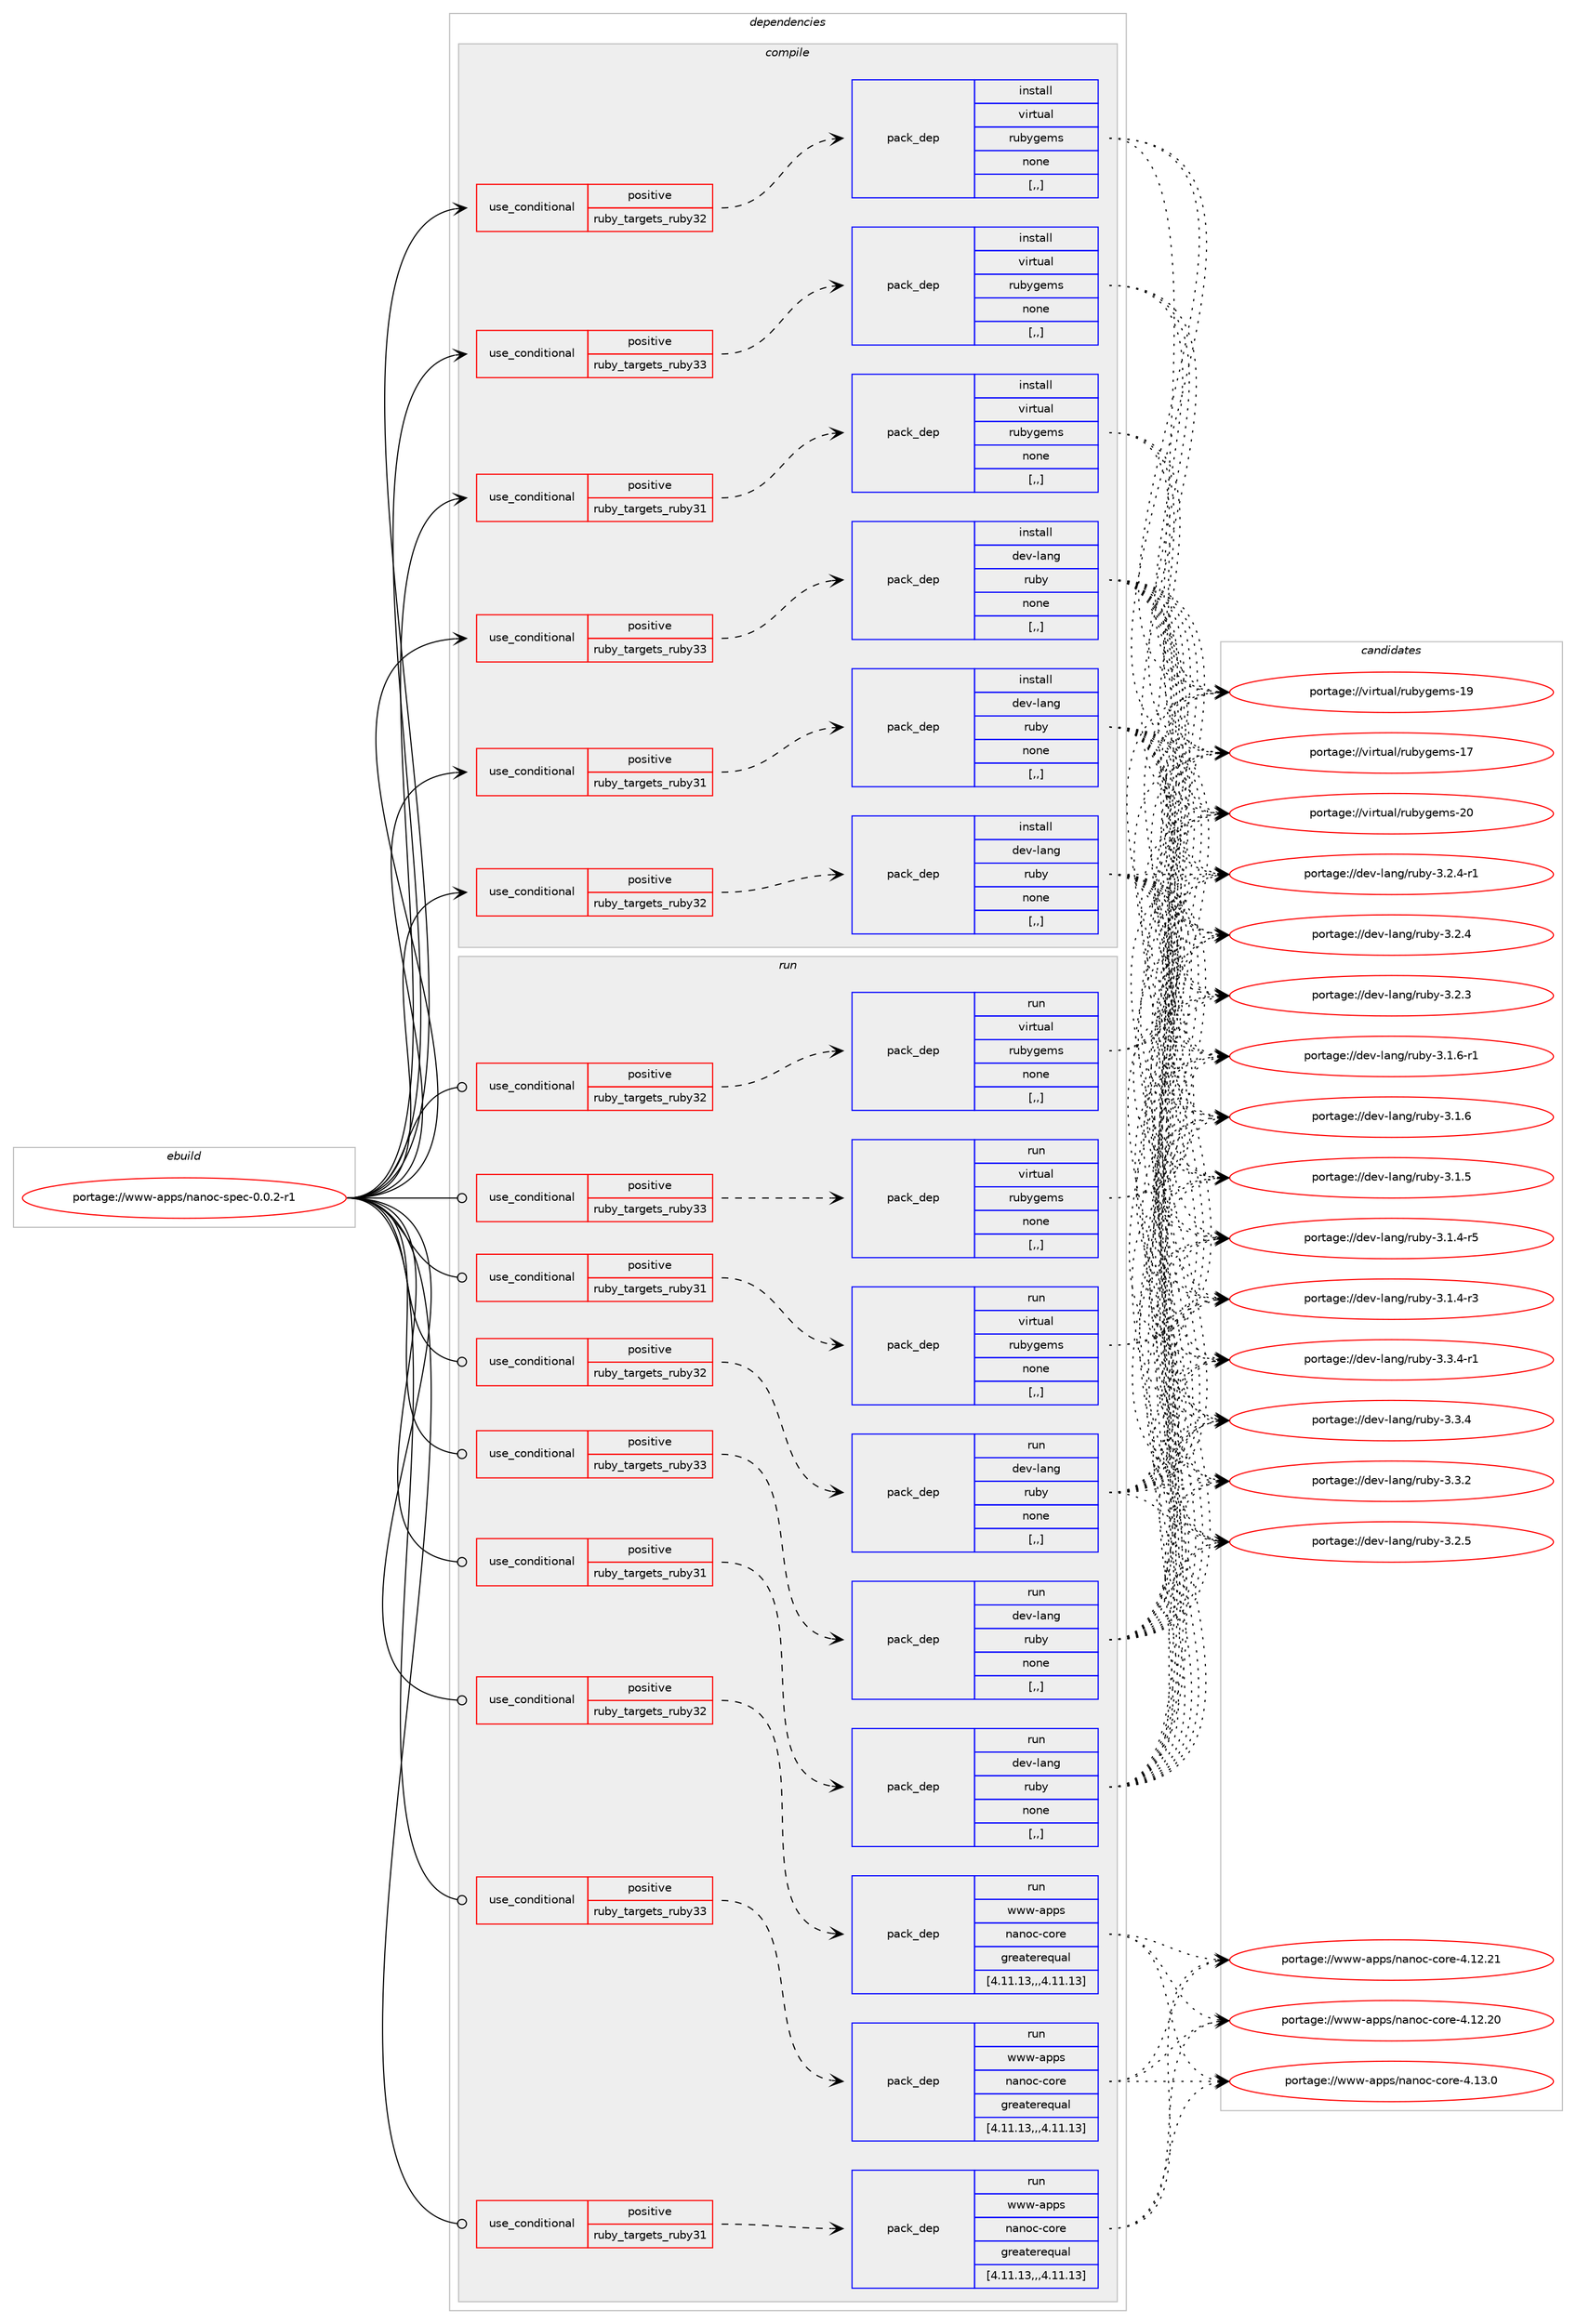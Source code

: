 digraph prolog {

# *************
# Graph options
# *************

newrank=true;
concentrate=true;
compound=true;
graph [rankdir=LR,fontname=Helvetica,fontsize=10,ranksep=1.5];#, ranksep=2.5, nodesep=0.2];
edge  [arrowhead=vee];
node  [fontname=Helvetica,fontsize=10];

# **********
# The ebuild
# **********

subgraph cluster_leftcol {
color=gray;
label=<<i>ebuild</i>>;
id [label="portage://www-apps/nanoc-spec-0.0.2-r1", color=red, width=4, href="../www-apps/nanoc-spec-0.0.2-r1.svg"];
}

# ****************
# The dependencies
# ****************

subgraph cluster_midcol {
color=gray;
label=<<i>dependencies</i>>;
subgraph cluster_compile {
fillcolor="#eeeeee";
style=filled;
label=<<i>compile</i>>;
subgraph cond119229 {
dependency447727 [label=<<TABLE BORDER="0" CELLBORDER="1" CELLSPACING="0" CELLPADDING="4"><TR><TD ROWSPAN="3" CELLPADDING="10">use_conditional</TD></TR><TR><TD>positive</TD></TR><TR><TD>ruby_targets_ruby31</TD></TR></TABLE>>, shape=none, color=red];
subgraph pack325192 {
dependency447728 [label=<<TABLE BORDER="0" CELLBORDER="1" CELLSPACING="0" CELLPADDING="4" WIDTH="220"><TR><TD ROWSPAN="6" CELLPADDING="30">pack_dep</TD></TR><TR><TD WIDTH="110">install</TD></TR><TR><TD>dev-lang</TD></TR><TR><TD>ruby</TD></TR><TR><TD>none</TD></TR><TR><TD>[,,]</TD></TR></TABLE>>, shape=none, color=blue];
}
dependency447727:e -> dependency447728:w [weight=20,style="dashed",arrowhead="vee"];
}
id:e -> dependency447727:w [weight=20,style="solid",arrowhead="vee"];
subgraph cond119230 {
dependency447729 [label=<<TABLE BORDER="0" CELLBORDER="1" CELLSPACING="0" CELLPADDING="4"><TR><TD ROWSPAN="3" CELLPADDING="10">use_conditional</TD></TR><TR><TD>positive</TD></TR><TR><TD>ruby_targets_ruby31</TD></TR></TABLE>>, shape=none, color=red];
subgraph pack325193 {
dependency447730 [label=<<TABLE BORDER="0" CELLBORDER="1" CELLSPACING="0" CELLPADDING="4" WIDTH="220"><TR><TD ROWSPAN="6" CELLPADDING="30">pack_dep</TD></TR><TR><TD WIDTH="110">install</TD></TR><TR><TD>virtual</TD></TR><TR><TD>rubygems</TD></TR><TR><TD>none</TD></TR><TR><TD>[,,]</TD></TR></TABLE>>, shape=none, color=blue];
}
dependency447729:e -> dependency447730:w [weight=20,style="dashed",arrowhead="vee"];
}
id:e -> dependency447729:w [weight=20,style="solid",arrowhead="vee"];
subgraph cond119231 {
dependency447731 [label=<<TABLE BORDER="0" CELLBORDER="1" CELLSPACING="0" CELLPADDING="4"><TR><TD ROWSPAN="3" CELLPADDING="10">use_conditional</TD></TR><TR><TD>positive</TD></TR><TR><TD>ruby_targets_ruby32</TD></TR></TABLE>>, shape=none, color=red];
subgraph pack325194 {
dependency447732 [label=<<TABLE BORDER="0" CELLBORDER="1" CELLSPACING="0" CELLPADDING="4" WIDTH="220"><TR><TD ROWSPAN="6" CELLPADDING="30">pack_dep</TD></TR><TR><TD WIDTH="110">install</TD></TR><TR><TD>dev-lang</TD></TR><TR><TD>ruby</TD></TR><TR><TD>none</TD></TR><TR><TD>[,,]</TD></TR></TABLE>>, shape=none, color=blue];
}
dependency447731:e -> dependency447732:w [weight=20,style="dashed",arrowhead="vee"];
}
id:e -> dependency447731:w [weight=20,style="solid",arrowhead="vee"];
subgraph cond119232 {
dependency447733 [label=<<TABLE BORDER="0" CELLBORDER="1" CELLSPACING="0" CELLPADDING="4"><TR><TD ROWSPAN="3" CELLPADDING="10">use_conditional</TD></TR><TR><TD>positive</TD></TR><TR><TD>ruby_targets_ruby32</TD></TR></TABLE>>, shape=none, color=red];
subgraph pack325195 {
dependency447734 [label=<<TABLE BORDER="0" CELLBORDER="1" CELLSPACING="0" CELLPADDING="4" WIDTH="220"><TR><TD ROWSPAN="6" CELLPADDING="30">pack_dep</TD></TR><TR><TD WIDTH="110">install</TD></TR><TR><TD>virtual</TD></TR><TR><TD>rubygems</TD></TR><TR><TD>none</TD></TR><TR><TD>[,,]</TD></TR></TABLE>>, shape=none, color=blue];
}
dependency447733:e -> dependency447734:w [weight=20,style="dashed",arrowhead="vee"];
}
id:e -> dependency447733:w [weight=20,style="solid",arrowhead="vee"];
subgraph cond119233 {
dependency447735 [label=<<TABLE BORDER="0" CELLBORDER="1" CELLSPACING="0" CELLPADDING="4"><TR><TD ROWSPAN="3" CELLPADDING="10">use_conditional</TD></TR><TR><TD>positive</TD></TR><TR><TD>ruby_targets_ruby33</TD></TR></TABLE>>, shape=none, color=red];
subgraph pack325196 {
dependency447736 [label=<<TABLE BORDER="0" CELLBORDER="1" CELLSPACING="0" CELLPADDING="4" WIDTH="220"><TR><TD ROWSPAN="6" CELLPADDING="30">pack_dep</TD></TR><TR><TD WIDTH="110">install</TD></TR><TR><TD>dev-lang</TD></TR><TR><TD>ruby</TD></TR><TR><TD>none</TD></TR><TR><TD>[,,]</TD></TR></TABLE>>, shape=none, color=blue];
}
dependency447735:e -> dependency447736:w [weight=20,style="dashed",arrowhead="vee"];
}
id:e -> dependency447735:w [weight=20,style="solid",arrowhead="vee"];
subgraph cond119234 {
dependency447737 [label=<<TABLE BORDER="0" CELLBORDER="1" CELLSPACING="0" CELLPADDING="4"><TR><TD ROWSPAN="3" CELLPADDING="10">use_conditional</TD></TR><TR><TD>positive</TD></TR><TR><TD>ruby_targets_ruby33</TD></TR></TABLE>>, shape=none, color=red];
subgraph pack325197 {
dependency447738 [label=<<TABLE BORDER="0" CELLBORDER="1" CELLSPACING="0" CELLPADDING="4" WIDTH="220"><TR><TD ROWSPAN="6" CELLPADDING="30">pack_dep</TD></TR><TR><TD WIDTH="110">install</TD></TR><TR><TD>virtual</TD></TR><TR><TD>rubygems</TD></TR><TR><TD>none</TD></TR><TR><TD>[,,]</TD></TR></TABLE>>, shape=none, color=blue];
}
dependency447737:e -> dependency447738:w [weight=20,style="dashed",arrowhead="vee"];
}
id:e -> dependency447737:w [weight=20,style="solid",arrowhead="vee"];
}
subgraph cluster_compileandrun {
fillcolor="#eeeeee";
style=filled;
label=<<i>compile and run</i>>;
}
subgraph cluster_run {
fillcolor="#eeeeee";
style=filled;
label=<<i>run</i>>;
subgraph cond119235 {
dependency447739 [label=<<TABLE BORDER="0" CELLBORDER="1" CELLSPACING="0" CELLPADDING="4"><TR><TD ROWSPAN="3" CELLPADDING="10">use_conditional</TD></TR><TR><TD>positive</TD></TR><TR><TD>ruby_targets_ruby31</TD></TR></TABLE>>, shape=none, color=red];
subgraph pack325198 {
dependency447740 [label=<<TABLE BORDER="0" CELLBORDER="1" CELLSPACING="0" CELLPADDING="4" WIDTH="220"><TR><TD ROWSPAN="6" CELLPADDING="30">pack_dep</TD></TR><TR><TD WIDTH="110">run</TD></TR><TR><TD>dev-lang</TD></TR><TR><TD>ruby</TD></TR><TR><TD>none</TD></TR><TR><TD>[,,]</TD></TR></TABLE>>, shape=none, color=blue];
}
dependency447739:e -> dependency447740:w [weight=20,style="dashed",arrowhead="vee"];
}
id:e -> dependency447739:w [weight=20,style="solid",arrowhead="odot"];
subgraph cond119236 {
dependency447741 [label=<<TABLE BORDER="0" CELLBORDER="1" CELLSPACING="0" CELLPADDING="4"><TR><TD ROWSPAN="3" CELLPADDING="10">use_conditional</TD></TR><TR><TD>positive</TD></TR><TR><TD>ruby_targets_ruby31</TD></TR></TABLE>>, shape=none, color=red];
subgraph pack325199 {
dependency447742 [label=<<TABLE BORDER="0" CELLBORDER="1" CELLSPACING="0" CELLPADDING="4" WIDTH="220"><TR><TD ROWSPAN="6" CELLPADDING="30">pack_dep</TD></TR><TR><TD WIDTH="110">run</TD></TR><TR><TD>virtual</TD></TR><TR><TD>rubygems</TD></TR><TR><TD>none</TD></TR><TR><TD>[,,]</TD></TR></TABLE>>, shape=none, color=blue];
}
dependency447741:e -> dependency447742:w [weight=20,style="dashed",arrowhead="vee"];
}
id:e -> dependency447741:w [weight=20,style="solid",arrowhead="odot"];
subgraph cond119237 {
dependency447743 [label=<<TABLE BORDER="0" CELLBORDER="1" CELLSPACING="0" CELLPADDING="4"><TR><TD ROWSPAN="3" CELLPADDING="10">use_conditional</TD></TR><TR><TD>positive</TD></TR><TR><TD>ruby_targets_ruby31</TD></TR></TABLE>>, shape=none, color=red];
subgraph pack325200 {
dependency447744 [label=<<TABLE BORDER="0" CELLBORDER="1" CELLSPACING="0" CELLPADDING="4" WIDTH="220"><TR><TD ROWSPAN="6" CELLPADDING="30">pack_dep</TD></TR><TR><TD WIDTH="110">run</TD></TR><TR><TD>www-apps</TD></TR><TR><TD>nanoc-core</TD></TR><TR><TD>greaterequal</TD></TR><TR><TD>[4.11.13,,,4.11.13]</TD></TR></TABLE>>, shape=none, color=blue];
}
dependency447743:e -> dependency447744:w [weight=20,style="dashed",arrowhead="vee"];
}
id:e -> dependency447743:w [weight=20,style="solid",arrowhead="odot"];
subgraph cond119238 {
dependency447745 [label=<<TABLE BORDER="0" CELLBORDER="1" CELLSPACING="0" CELLPADDING="4"><TR><TD ROWSPAN="3" CELLPADDING="10">use_conditional</TD></TR><TR><TD>positive</TD></TR><TR><TD>ruby_targets_ruby32</TD></TR></TABLE>>, shape=none, color=red];
subgraph pack325201 {
dependency447746 [label=<<TABLE BORDER="0" CELLBORDER="1" CELLSPACING="0" CELLPADDING="4" WIDTH="220"><TR><TD ROWSPAN="6" CELLPADDING="30">pack_dep</TD></TR><TR><TD WIDTH="110">run</TD></TR><TR><TD>dev-lang</TD></TR><TR><TD>ruby</TD></TR><TR><TD>none</TD></TR><TR><TD>[,,]</TD></TR></TABLE>>, shape=none, color=blue];
}
dependency447745:e -> dependency447746:w [weight=20,style="dashed",arrowhead="vee"];
}
id:e -> dependency447745:w [weight=20,style="solid",arrowhead="odot"];
subgraph cond119239 {
dependency447747 [label=<<TABLE BORDER="0" CELLBORDER="1" CELLSPACING="0" CELLPADDING="4"><TR><TD ROWSPAN="3" CELLPADDING="10">use_conditional</TD></TR><TR><TD>positive</TD></TR><TR><TD>ruby_targets_ruby32</TD></TR></TABLE>>, shape=none, color=red];
subgraph pack325202 {
dependency447748 [label=<<TABLE BORDER="0" CELLBORDER="1" CELLSPACING="0" CELLPADDING="4" WIDTH="220"><TR><TD ROWSPAN="6" CELLPADDING="30">pack_dep</TD></TR><TR><TD WIDTH="110">run</TD></TR><TR><TD>virtual</TD></TR><TR><TD>rubygems</TD></TR><TR><TD>none</TD></TR><TR><TD>[,,]</TD></TR></TABLE>>, shape=none, color=blue];
}
dependency447747:e -> dependency447748:w [weight=20,style="dashed",arrowhead="vee"];
}
id:e -> dependency447747:w [weight=20,style="solid",arrowhead="odot"];
subgraph cond119240 {
dependency447749 [label=<<TABLE BORDER="0" CELLBORDER="1" CELLSPACING="0" CELLPADDING="4"><TR><TD ROWSPAN="3" CELLPADDING="10">use_conditional</TD></TR><TR><TD>positive</TD></TR><TR><TD>ruby_targets_ruby32</TD></TR></TABLE>>, shape=none, color=red];
subgraph pack325203 {
dependency447750 [label=<<TABLE BORDER="0" CELLBORDER="1" CELLSPACING="0" CELLPADDING="4" WIDTH="220"><TR><TD ROWSPAN="6" CELLPADDING="30">pack_dep</TD></TR><TR><TD WIDTH="110">run</TD></TR><TR><TD>www-apps</TD></TR><TR><TD>nanoc-core</TD></TR><TR><TD>greaterequal</TD></TR><TR><TD>[4.11.13,,,4.11.13]</TD></TR></TABLE>>, shape=none, color=blue];
}
dependency447749:e -> dependency447750:w [weight=20,style="dashed",arrowhead="vee"];
}
id:e -> dependency447749:w [weight=20,style="solid",arrowhead="odot"];
subgraph cond119241 {
dependency447751 [label=<<TABLE BORDER="0" CELLBORDER="1" CELLSPACING="0" CELLPADDING="4"><TR><TD ROWSPAN="3" CELLPADDING="10">use_conditional</TD></TR><TR><TD>positive</TD></TR><TR><TD>ruby_targets_ruby33</TD></TR></TABLE>>, shape=none, color=red];
subgraph pack325204 {
dependency447752 [label=<<TABLE BORDER="0" CELLBORDER="1" CELLSPACING="0" CELLPADDING="4" WIDTH="220"><TR><TD ROWSPAN="6" CELLPADDING="30">pack_dep</TD></TR><TR><TD WIDTH="110">run</TD></TR><TR><TD>dev-lang</TD></TR><TR><TD>ruby</TD></TR><TR><TD>none</TD></TR><TR><TD>[,,]</TD></TR></TABLE>>, shape=none, color=blue];
}
dependency447751:e -> dependency447752:w [weight=20,style="dashed",arrowhead="vee"];
}
id:e -> dependency447751:w [weight=20,style="solid",arrowhead="odot"];
subgraph cond119242 {
dependency447753 [label=<<TABLE BORDER="0" CELLBORDER="1" CELLSPACING="0" CELLPADDING="4"><TR><TD ROWSPAN="3" CELLPADDING="10">use_conditional</TD></TR><TR><TD>positive</TD></TR><TR><TD>ruby_targets_ruby33</TD></TR></TABLE>>, shape=none, color=red];
subgraph pack325205 {
dependency447754 [label=<<TABLE BORDER="0" CELLBORDER="1" CELLSPACING="0" CELLPADDING="4" WIDTH="220"><TR><TD ROWSPAN="6" CELLPADDING="30">pack_dep</TD></TR><TR><TD WIDTH="110">run</TD></TR><TR><TD>virtual</TD></TR><TR><TD>rubygems</TD></TR><TR><TD>none</TD></TR><TR><TD>[,,]</TD></TR></TABLE>>, shape=none, color=blue];
}
dependency447753:e -> dependency447754:w [weight=20,style="dashed",arrowhead="vee"];
}
id:e -> dependency447753:w [weight=20,style="solid",arrowhead="odot"];
subgraph cond119243 {
dependency447755 [label=<<TABLE BORDER="0" CELLBORDER="1" CELLSPACING="0" CELLPADDING="4"><TR><TD ROWSPAN="3" CELLPADDING="10">use_conditional</TD></TR><TR><TD>positive</TD></TR><TR><TD>ruby_targets_ruby33</TD></TR></TABLE>>, shape=none, color=red];
subgraph pack325206 {
dependency447756 [label=<<TABLE BORDER="0" CELLBORDER="1" CELLSPACING="0" CELLPADDING="4" WIDTH="220"><TR><TD ROWSPAN="6" CELLPADDING="30">pack_dep</TD></TR><TR><TD WIDTH="110">run</TD></TR><TR><TD>www-apps</TD></TR><TR><TD>nanoc-core</TD></TR><TR><TD>greaterequal</TD></TR><TR><TD>[4.11.13,,,4.11.13]</TD></TR></TABLE>>, shape=none, color=blue];
}
dependency447755:e -> dependency447756:w [weight=20,style="dashed",arrowhead="vee"];
}
id:e -> dependency447755:w [weight=20,style="solid",arrowhead="odot"];
}
}

# **************
# The candidates
# **************

subgraph cluster_choices {
rank=same;
color=gray;
label=<<i>candidates</i>>;

subgraph choice325192 {
color=black;
nodesep=1;
choice100101118451089711010347114117981214551465146524511449 [label="portage://dev-lang/ruby-3.3.4-r1", color=red, width=4,href="../dev-lang/ruby-3.3.4-r1.svg"];
choice10010111845108971101034711411798121455146514652 [label="portage://dev-lang/ruby-3.3.4", color=red, width=4,href="../dev-lang/ruby-3.3.4.svg"];
choice10010111845108971101034711411798121455146514650 [label="portage://dev-lang/ruby-3.3.2", color=red, width=4,href="../dev-lang/ruby-3.3.2.svg"];
choice10010111845108971101034711411798121455146504653 [label="portage://dev-lang/ruby-3.2.5", color=red, width=4,href="../dev-lang/ruby-3.2.5.svg"];
choice100101118451089711010347114117981214551465046524511449 [label="portage://dev-lang/ruby-3.2.4-r1", color=red, width=4,href="../dev-lang/ruby-3.2.4-r1.svg"];
choice10010111845108971101034711411798121455146504652 [label="portage://dev-lang/ruby-3.2.4", color=red, width=4,href="../dev-lang/ruby-3.2.4.svg"];
choice10010111845108971101034711411798121455146504651 [label="portage://dev-lang/ruby-3.2.3", color=red, width=4,href="../dev-lang/ruby-3.2.3.svg"];
choice100101118451089711010347114117981214551464946544511449 [label="portage://dev-lang/ruby-3.1.6-r1", color=red, width=4,href="../dev-lang/ruby-3.1.6-r1.svg"];
choice10010111845108971101034711411798121455146494654 [label="portage://dev-lang/ruby-3.1.6", color=red, width=4,href="../dev-lang/ruby-3.1.6.svg"];
choice10010111845108971101034711411798121455146494653 [label="portage://dev-lang/ruby-3.1.5", color=red, width=4,href="../dev-lang/ruby-3.1.5.svg"];
choice100101118451089711010347114117981214551464946524511453 [label="portage://dev-lang/ruby-3.1.4-r5", color=red, width=4,href="../dev-lang/ruby-3.1.4-r5.svg"];
choice100101118451089711010347114117981214551464946524511451 [label="portage://dev-lang/ruby-3.1.4-r3", color=red, width=4,href="../dev-lang/ruby-3.1.4-r3.svg"];
dependency447728:e -> choice100101118451089711010347114117981214551465146524511449:w [style=dotted,weight="100"];
dependency447728:e -> choice10010111845108971101034711411798121455146514652:w [style=dotted,weight="100"];
dependency447728:e -> choice10010111845108971101034711411798121455146514650:w [style=dotted,weight="100"];
dependency447728:e -> choice10010111845108971101034711411798121455146504653:w [style=dotted,weight="100"];
dependency447728:e -> choice100101118451089711010347114117981214551465046524511449:w [style=dotted,weight="100"];
dependency447728:e -> choice10010111845108971101034711411798121455146504652:w [style=dotted,weight="100"];
dependency447728:e -> choice10010111845108971101034711411798121455146504651:w [style=dotted,weight="100"];
dependency447728:e -> choice100101118451089711010347114117981214551464946544511449:w [style=dotted,weight="100"];
dependency447728:e -> choice10010111845108971101034711411798121455146494654:w [style=dotted,weight="100"];
dependency447728:e -> choice10010111845108971101034711411798121455146494653:w [style=dotted,weight="100"];
dependency447728:e -> choice100101118451089711010347114117981214551464946524511453:w [style=dotted,weight="100"];
dependency447728:e -> choice100101118451089711010347114117981214551464946524511451:w [style=dotted,weight="100"];
}
subgraph choice325193 {
color=black;
nodesep=1;
choice118105114116117971084711411798121103101109115455048 [label="portage://virtual/rubygems-20", color=red, width=4,href="../virtual/rubygems-20.svg"];
choice118105114116117971084711411798121103101109115454957 [label="portage://virtual/rubygems-19", color=red, width=4,href="../virtual/rubygems-19.svg"];
choice118105114116117971084711411798121103101109115454955 [label="portage://virtual/rubygems-17", color=red, width=4,href="../virtual/rubygems-17.svg"];
dependency447730:e -> choice118105114116117971084711411798121103101109115455048:w [style=dotted,weight="100"];
dependency447730:e -> choice118105114116117971084711411798121103101109115454957:w [style=dotted,weight="100"];
dependency447730:e -> choice118105114116117971084711411798121103101109115454955:w [style=dotted,weight="100"];
}
subgraph choice325194 {
color=black;
nodesep=1;
choice100101118451089711010347114117981214551465146524511449 [label="portage://dev-lang/ruby-3.3.4-r1", color=red, width=4,href="../dev-lang/ruby-3.3.4-r1.svg"];
choice10010111845108971101034711411798121455146514652 [label="portage://dev-lang/ruby-3.3.4", color=red, width=4,href="../dev-lang/ruby-3.3.4.svg"];
choice10010111845108971101034711411798121455146514650 [label="portage://dev-lang/ruby-3.3.2", color=red, width=4,href="../dev-lang/ruby-3.3.2.svg"];
choice10010111845108971101034711411798121455146504653 [label="portage://dev-lang/ruby-3.2.5", color=red, width=4,href="../dev-lang/ruby-3.2.5.svg"];
choice100101118451089711010347114117981214551465046524511449 [label="portage://dev-lang/ruby-3.2.4-r1", color=red, width=4,href="../dev-lang/ruby-3.2.4-r1.svg"];
choice10010111845108971101034711411798121455146504652 [label="portage://dev-lang/ruby-3.2.4", color=red, width=4,href="../dev-lang/ruby-3.2.4.svg"];
choice10010111845108971101034711411798121455146504651 [label="portage://dev-lang/ruby-3.2.3", color=red, width=4,href="../dev-lang/ruby-3.2.3.svg"];
choice100101118451089711010347114117981214551464946544511449 [label="portage://dev-lang/ruby-3.1.6-r1", color=red, width=4,href="../dev-lang/ruby-3.1.6-r1.svg"];
choice10010111845108971101034711411798121455146494654 [label="portage://dev-lang/ruby-3.1.6", color=red, width=4,href="../dev-lang/ruby-3.1.6.svg"];
choice10010111845108971101034711411798121455146494653 [label="portage://dev-lang/ruby-3.1.5", color=red, width=4,href="../dev-lang/ruby-3.1.5.svg"];
choice100101118451089711010347114117981214551464946524511453 [label="portage://dev-lang/ruby-3.1.4-r5", color=red, width=4,href="../dev-lang/ruby-3.1.4-r5.svg"];
choice100101118451089711010347114117981214551464946524511451 [label="portage://dev-lang/ruby-3.1.4-r3", color=red, width=4,href="../dev-lang/ruby-3.1.4-r3.svg"];
dependency447732:e -> choice100101118451089711010347114117981214551465146524511449:w [style=dotted,weight="100"];
dependency447732:e -> choice10010111845108971101034711411798121455146514652:w [style=dotted,weight="100"];
dependency447732:e -> choice10010111845108971101034711411798121455146514650:w [style=dotted,weight="100"];
dependency447732:e -> choice10010111845108971101034711411798121455146504653:w [style=dotted,weight="100"];
dependency447732:e -> choice100101118451089711010347114117981214551465046524511449:w [style=dotted,weight="100"];
dependency447732:e -> choice10010111845108971101034711411798121455146504652:w [style=dotted,weight="100"];
dependency447732:e -> choice10010111845108971101034711411798121455146504651:w [style=dotted,weight="100"];
dependency447732:e -> choice100101118451089711010347114117981214551464946544511449:w [style=dotted,weight="100"];
dependency447732:e -> choice10010111845108971101034711411798121455146494654:w [style=dotted,weight="100"];
dependency447732:e -> choice10010111845108971101034711411798121455146494653:w [style=dotted,weight="100"];
dependency447732:e -> choice100101118451089711010347114117981214551464946524511453:w [style=dotted,weight="100"];
dependency447732:e -> choice100101118451089711010347114117981214551464946524511451:w [style=dotted,weight="100"];
}
subgraph choice325195 {
color=black;
nodesep=1;
choice118105114116117971084711411798121103101109115455048 [label="portage://virtual/rubygems-20", color=red, width=4,href="../virtual/rubygems-20.svg"];
choice118105114116117971084711411798121103101109115454957 [label="portage://virtual/rubygems-19", color=red, width=4,href="../virtual/rubygems-19.svg"];
choice118105114116117971084711411798121103101109115454955 [label="portage://virtual/rubygems-17", color=red, width=4,href="../virtual/rubygems-17.svg"];
dependency447734:e -> choice118105114116117971084711411798121103101109115455048:w [style=dotted,weight="100"];
dependency447734:e -> choice118105114116117971084711411798121103101109115454957:w [style=dotted,weight="100"];
dependency447734:e -> choice118105114116117971084711411798121103101109115454955:w [style=dotted,weight="100"];
}
subgraph choice325196 {
color=black;
nodesep=1;
choice100101118451089711010347114117981214551465146524511449 [label="portage://dev-lang/ruby-3.3.4-r1", color=red, width=4,href="../dev-lang/ruby-3.3.4-r1.svg"];
choice10010111845108971101034711411798121455146514652 [label="portage://dev-lang/ruby-3.3.4", color=red, width=4,href="../dev-lang/ruby-3.3.4.svg"];
choice10010111845108971101034711411798121455146514650 [label="portage://dev-lang/ruby-3.3.2", color=red, width=4,href="../dev-lang/ruby-3.3.2.svg"];
choice10010111845108971101034711411798121455146504653 [label="portage://dev-lang/ruby-3.2.5", color=red, width=4,href="../dev-lang/ruby-3.2.5.svg"];
choice100101118451089711010347114117981214551465046524511449 [label="portage://dev-lang/ruby-3.2.4-r1", color=red, width=4,href="../dev-lang/ruby-3.2.4-r1.svg"];
choice10010111845108971101034711411798121455146504652 [label="portage://dev-lang/ruby-3.2.4", color=red, width=4,href="../dev-lang/ruby-3.2.4.svg"];
choice10010111845108971101034711411798121455146504651 [label="portage://dev-lang/ruby-3.2.3", color=red, width=4,href="../dev-lang/ruby-3.2.3.svg"];
choice100101118451089711010347114117981214551464946544511449 [label="portage://dev-lang/ruby-3.1.6-r1", color=red, width=4,href="../dev-lang/ruby-3.1.6-r1.svg"];
choice10010111845108971101034711411798121455146494654 [label="portage://dev-lang/ruby-3.1.6", color=red, width=4,href="../dev-lang/ruby-3.1.6.svg"];
choice10010111845108971101034711411798121455146494653 [label="portage://dev-lang/ruby-3.1.5", color=red, width=4,href="../dev-lang/ruby-3.1.5.svg"];
choice100101118451089711010347114117981214551464946524511453 [label="portage://dev-lang/ruby-3.1.4-r5", color=red, width=4,href="../dev-lang/ruby-3.1.4-r5.svg"];
choice100101118451089711010347114117981214551464946524511451 [label="portage://dev-lang/ruby-3.1.4-r3", color=red, width=4,href="../dev-lang/ruby-3.1.4-r3.svg"];
dependency447736:e -> choice100101118451089711010347114117981214551465146524511449:w [style=dotted,weight="100"];
dependency447736:e -> choice10010111845108971101034711411798121455146514652:w [style=dotted,weight="100"];
dependency447736:e -> choice10010111845108971101034711411798121455146514650:w [style=dotted,weight="100"];
dependency447736:e -> choice10010111845108971101034711411798121455146504653:w [style=dotted,weight="100"];
dependency447736:e -> choice100101118451089711010347114117981214551465046524511449:w [style=dotted,weight="100"];
dependency447736:e -> choice10010111845108971101034711411798121455146504652:w [style=dotted,weight="100"];
dependency447736:e -> choice10010111845108971101034711411798121455146504651:w [style=dotted,weight="100"];
dependency447736:e -> choice100101118451089711010347114117981214551464946544511449:w [style=dotted,weight="100"];
dependency447736:e -> choice10010111845108971101034711411798121455146494654:w [style=dotted,weight="100"];
dependency447736:e -> choice10010111845108971101034711411798121455146494653:w [style=dotted,weight="100"];
dependency447736:e -> choice100101118451089711010347114117981214551464946524511453:w [style=dotted,weight="100"];
dependency447736:e -> choice100101118451089711010347114117981214551464946524511451:w [style=dotted,weight="100"];
}
subgraph choice325197 {
color=black;
nodesep=1;
choice118105114116117971084711411798121103101109115455048 [label="portage://virtual/rubygems-20", color=red, width=4,href="../virtual/rubygems-20.svg"];
choice118105114116117971084711411798121103101109115454957 [label="portage://virtual/rubygems-19", color=red, width=4,href="../virtual/rubygems-19.svg"];
choice118105114116117971084711411798121103101109115454955 [label="portage://virtual/rubygems-17", color=red, width=4,href="../virtual/rubygems-17.svg"];
dependency447738:e -> choice118105114116117971084711411798121103101109115455048:w [style=dotted,weight="100"];
dependency447738:e -> choice118105114116117971084711411798121103101109115454957:w [style=dotted,weight="100"];
dependency447738:e -> choice118105114116117971084711411798121103101109115454955:w [style=dotted,weight="100"];
}
subgraph choice325198 {
color=black;
nodesep=1;
choice100101118451089711010347114117981214551465146524511449 [label="portage://dev-lang/ruby-3.3.4-r1", color=red, width=4,href="../dev-lang/ruby-3.3.4-r1.svg"];
choice10010111845108971101034711411798121455146514652 [label="portage://dev-lang/ruby-3.3.4", color=red, width=4,href="../dev-lang/ruby-3.3.4.svg"];
choice10010111845108971101034711411798121455146514650 [label="portage://dev-lang/ruby-3.3.2", color=red, width=4,href="../dev-lang/ruby-3.3.2.svg"];
choice10010111845108971101034711411798121455146504653 [label="portage://dev-lang/ruby-3.2.5", color=red, width=4,href="../dev-lang/ruby-3.2.5.svg"];
choice100101118451089711010347114117981214551465046524511449 [label="portage://dev-lang/ruby-3.2.4-r1", color=red, width=4,href="../dev-lang/ruby-3.2.4-r1.svg"];
choice10010111845108971101034711411798121455146504652 [label="portage://dev-lang/ruby-3.2.4", color=red, width=4,href="../dev-lang/ruby-3.2.4.svg"];
choice10010111845108971101034711411798121455146504651 [label="portage://dev-lang/ruby-3.2.3", color=red, width=4,href="../dev-lang/ruby-3.2.3.svg"];
choice100101118451089711010347114117981214551464946544511449 [label="portage://dev-lang/ruby-3.1.6-r1", color=red, width=4,href="../dev-lang/ruby-3.1.6-r1.svg"];
choice10010111845108971101034711411798121455146494654 [label="portage://dev-lang/ruby-3.1.6", color=red, width=4,href="../dev-lang/ruby-3.1.6.svg"];
choice10010111845108971101034711411798121455146494653 [label="portage://dev-lang/ruby-3.1.5", color=red, width=4,href="../dev-lang/ruby-3.1.5.svg"];
choice100101118451089711010347114117981214551464946524511453 [label="portage://dev-lang/ruby-3.1.4-r5", color=red, width=4,href="../dev-lang/ruby-3.1.4-r5.svg"];
choice100101118451089711010347114117981214551464946524511451 [label="portage://dev-lang/ruby-3.1.4-r3", color=red, width=4,href="../dev-lang/ruby-3.1.4-r3.svg"];
dependency447740:e -> choice100101118451089711010347114117981214551465146524511449:w [style=dotted,weight="100"];
dependency447740:e -> choice10010111845108971101034711411798121455146514652:w [style=dotted,weight="100"];
dependency447740:e -> choice10010111845108971101034711411798121455146514650:w [style=dotted,weight="100"];
dependency447740:e -> choice10010111845108971101034711411798121455146504653:w [style=dotted,weight="100"];
dependency447740:e -> choice100101118451089711010347114117981214551465046524511449:w [style=dotted,weight="100"];
dependency447740:e -> choice10010111845108971101034711411798121455146504652:w [style=dotted,weight="100"];
dependency447740:e -> choice10010111845108971101034711411798121455146504651:w [style=dotted,weight="100"];
dependency447740:e -> choice100101118451089711010347114117981214551464946544511449:w [style=dotted,weight="100"];
dependency447740:e -> choice10010111845108971101034711411798121455146494654:w [style=dotted,weight="100"];
dependency447740:e -> choice10010111845108971101034711411798121455146494653:w [style=dotted,weight="100"];
dependency447740:e -> choice100101118451089711010347114117981214551464946524511453:w [style=dotted,weight="100"];
dependency447740:e -> choice100101118451089711010347114117981214551464946524511451:w [style=dotted,weight="100"];
}
subgraph choice325199 {
color=black;
nodesep=1;
choice118105114116117971084711411798121103101109115455048 [label="portage://virtual/rubygems-20", color=red, width=4,href="../virtual/rubygems-20.svg"];
choice118105114116117971084711411798121103101109115454957 [label="portage://virtual/rubygems-19", color=red, width=4,href="../virtual/rubygems-19.svg"];
choice118105114116117971084711411798121103101109115454955 [label="portage://virtual/rubygems-17", color=red, width=4,href="../virtual/rubygems-17.svg"];
dependency447742:e -> choice118105114116117971084711411798121103101109115455048:w [style=dotted,weight="100"];
dependency447742:e -> choice118105114116117971084711411798121103101109115454957:w [style=dotted,weight="100"];
dependency447742:e -> choice118105114116117971084711411798121103101109115454955:w [style=dotted,weight="100"];
}
subgraph choice325200 {
color=black;
nodesep=1;
choice1191191194597112112115471109711011199459911111410145524649514648 [label="portage://www-apps/nanoc-core-4.13.0", color=red, width=4,href="../www-apps/nanoc-core-4.13.0.svg"];
choice119119119459711211211547110971101119945991111141014552464950465049 [label="portage://www-apps/nanoc-core-4.12.21", color=red, width=4,href="../www-apps/nanoc-core-4.12.21.svg"];
choice119119119459711211211547110971101119945991111141014552464950465048 [label="portage://www-apps/nanoc-core-4.12.20", color=red, width=4,href="../www-apps/nanoc-core-4.12.20.svg"];
dependency447744:e -> choice1191191194597112112115471109711011199459911111410145524649514648:w [style=dotted,weight="100"];
dependency447744:e -> choice119119119459711211211547110971101119945991111141014552464950465049:w [style=dotted,weight="100"];
dependency447744:e -> choice119119119459711211211547110971101119945991111141014552464950465048:w [style=dotted,weight="100"];
}
subgraph choice325201 {
color=black;
nodesep=1;
choice100101118451089711010347114117981214551465146524511449 [label="portage://dev-lang/ruby-3.3.4-r1", color=red, width=4,href="../dev-lang/ruby-3.3.4-r1.svg"];
choice10010111845108971101034711411798121455146514652 [label="portage://dev-lang/ruby-3.3.4", color=red, width=4,href="../dev-lang/ruby-3.3.4.svg"];
choice10010111845108971101034711411798121455146514650 [label="portage://dev-lang/ruby-3.3.2", color=red, width=4,href="../dev-lang/ruby-3.3.2.svg"];
choice10010111845108971101034711411798121455146504653 [label="portage://dev-lang/ruby-3.2.5", color=red, width=4,href="../dev-lang/ruby-3.2.5.svg"];
choice100101118451089711010347114117981214551465046524511449 [label="portage://dev-lang/ruby-3.2.4-r1", color=red, width=4,href="../dev-lang/ruby-3.2.4-r1.svg"];
choice10010111845108971101034711411798121455146504652 [label="portage://dev-lang/ruby-3.2.4", color=red, width=4,href="../dev-lang/ruby-3.2.4.svg"];
choice10010111845108971101034711411798121455146504651 [label="portage://dev-lang/ruby-3.2.3", color=red, width=4,href="../dev-lang/ruby-3.2.3.svg"];
choice100101118451089711010347114117981214551464946544511449 [label="portage://dev-lang/ruby-3.1.6-r1", color=red, width=4,href="../dev-lang/ruby-3.1.6-r1.svg"];
choice10010111845108971101034711411798121455146494654 [label="portage://dev-lang/ruby-3.1.6", color=red, width=4,href="../dev-lang/ruby-3.1.6.svg"];
choice10010111845108971101034711411798121455146494653 [label="portage://dev-lang/ruby-3.1.5", color=red, width=4,href="../dev-lang/ruby-3.1.5.svg"];
choice100101118451089711010347114117981214551464946524511453 [label="portage://dev-lang/ruby-3.1.4-r5", color=red, width=4,href="../dev-lang/ruby-3.1.4-r5.svg"];
choice100101118451089711010347114117981214551464946524511451 [label="portage://dev-lang/ruby-3.1.4-r3", color=red, width=4,href="../dev-lang/ruby-3.1.4-r3.svg"];
dependency447746:e -> choice100101118451089711010347114117981214551465146524511449:w [style=dotted,weight="100"];
dependency447746:e -> choice10010111845108971101034711411798121455146514652:w [style=dotted,weight="100"];
dependency447746:e -> choice10010111845108971101034711411798121455146514650:w [style=dotted,weight="100"];
dependency447746:e -> choice10010111845108971101034711411798121455146504653:w [style=dotted,weight="100"];
dependency447746:e -> choice100101118451089711010347114117981214551465046524511449:w [style=dotted,weight="100"];
dependency447746:e -> choice10010111845108971101034711411798121455146504652:w [style=dotted,weight="100"];
dependency447746:e -> choice10010111845108971101034711411798121455146504651:w [style=dotted,weight="100"];
dependency447746:e -> choice100101118451089711010347114117981214551464946544511449:w [style=dotted,weight="100"];
dependency447746:e -> choice10010111845108971101034711411798121455146494654:w [style=dotted,weight="100"];
dependency447746:e -> choice10010111845108971101034711411798121455146494653:w [style=dotted,weight="100"];
dependency447746:e -> choice100101118451089711010347114117981214551464946524511453:w [style=dotted,weight="100"];
dependency447746:e -> choice100101118451089711010347114117981214551464946524511451:w [style=dotted,weight="100"];
}
subgraph choice325202 {
color=black;
nodesep=1;
choice118105114116117971084711411798121103101109115455048 [label="portage://virtual/rubygems-20", color=red, width=4,href="../virtual/rubygems-20.svg"];
choice118105114116117971084711411798121103101109115454957 [label="portage://virtual/rubygems-19", color=red, width=4,href="../virtual/rubygems-19.svg"];
choice118105114116117971084711411798121103101109115454955 [label="portage://virtual/rubygems-17", color=red, width=4,href="../virtual/rubygems-17.svg"];
dependency447748:e -> choice118105114116117971084711411798121103101109115455048:w [style=dotted,weight="100"];
dependency447748:e -> choice118105114116117971084711411798121103101109115454957:w [style=dotted,weight="100"];
dependency447748:e -> choice118105114116117971084711411798121103101109115454955:w [style=dotted,weight="100"];
}
subgraph choice325203 {
color=black;
nodesep=1;
choice1191191194597112112115471109711011199459911111410145524649514648 [label="portage://www-apps/nanoc-core-4.13.0", color=red, width=4,href="../www-apps/nanoc-core-4.13.0.svg"];
choice119119119459711211211547110971101119945991111141014552464950465049 [label="portage://www-apps/nanoc-core-4.12.21", color=red, width=4,href="../www-apps/nanoc-core-4.12.21.svg"];
choice119119119459711211211547110971101119945991111141014552464950465048 [label="portage://www-apps/nanoc-core-4.12.20", color=red, width=4,href="../www-apps/nanoc-core-4.12.20.svg"];
dependency447750:e -> choice1191191194597112112115471109711011199459911111410145524649514648:w [style=dotted,weight="100"];
dependency447750:e -> choice119119119459711211211547110971101119945991111141014552464950465049:w [style=dotted,weight="100"];
dependency447750:e -> choice119119119459711211211547110971101119945991111141014552464950465048:w [style=dotted,weight="100"];
}
subgraph choice325204 {
color=black;
nodesep=1;
choice100101118451089711010347114117981214551465146524511449 [label="portage://dev-lang/ruby-3.3.4-r1", color=red, width=4,href="../dev-lang/ruby-3.3.4-r1.svg"];
choice10010111845108971101034711411798121455146514652 [label="portage://dev-lang/ruby-3.3.4", color=red, width=4,href="../dev-lang/ruby-3.3.4.svg"];
choice10010111845108971101034711411798121455146514650 [label="portage://dev-lang/ruby-3.3.2", color=red, width=4,href="../dev-lang/ruby-3.3.2.svg"];
choice10010111845108971101034711411798121455146504653 [label="portage://dev-lang/ruby-3.2.5", color=red, width=4,href="../dev-lang/ruby-3.2.5.svg"];
choice100101118451089711010347114117981214551465046524511449 [label="portage://dev-lang/ruby-3.2.4-r1", color=red, width=4,href="../dev-lang/ruby-3.2.4-r1.svg"];
choice10010111845108971101034711411798121455146504652 [label="portage://dev-lang/ruby-3.2.4", color=red, width=4,href="../dev-lang/ruby-3.2.4.svg"];
choice10010111845108971101034711411798121455146504651 [label="portage://dev-lang/ruby-3.2.3", color=red, width=4,href="../dev-lang/ruby-3.2.3.svg"];
choice100101118451089711010347114117981214551464946544511449 [label="portage://dev-lang/ruby-3.1.6-r1", color=red, width=4,href="../dev-lang/ruby-3.1.6-r1.svg"];
choice10010111845108971101034711411798121455146494654 [label="portage://dev-lang/ruby-3.1.6", color=red, width=4,href="../dev-lang/ruby-3.1.6.svg"];
choice10010111845108971101034711411798121455146494653 [label="portage://dev-lang/ruby-3.1.5", color=red, width=4,href="../dev-lang/ruby-3.1.5.svg"];
choice100101118451089711010347114117981214551464946524511453 [label="portage://dev-lang/ruby-3.1.4-r5", color=red, width=4,href="../dev-lang/ruby-3.1.4-r5.svg"];
choice100101118451089711010347114117981214551464946524511451 [label="portage://dev-lang/ruby-3.1.4-r3", color=red, width=4,href="../dev-lang/ruby-3.1.4-r3.svg"];
dependency447752:e -> choice100101118451089711010347114117981214551465146524511449:w [style=dotted,weight="100"];
dependency447752:e -> choice10010111845108971101034711411798121455146514652:w [style=dotted,weight="100"];
dependency447752:e -> choice10010111845108971101034711411798121455146514650:w [style=dotted,weight="100"];
dependency447752:e -> choice10010111845108971101034711411798121455146504653:w [style=dotted,weight="100"];
dependency447752:e -> choice100101118451089711010347114117981214551465046524511449:w [style=dotted,weight="100"];
dependency447752:e -> choice10010111845108971101034711411798121455146504652:w [style=dotted,weight="100"];
dependency447752:e -> choice10010111845108971101034711411798121455146504651:w [style=dotted,weight="100"];
dependency447752:e -> choice100101118451089711010347114117981214551464946544511449:w [style=dotted,weight="100"];
dependency447752:e -> choice10010111845108971101034711411798121455146494654:w [style=dotted,weight="100"];
dependency447752:e -> choice10010111845108971101034711411798121455146494653:w [style=dotted,weight="100"];
dependency447752:e -> choice100101118451089711010347114117981214551464946524511453:w [style=dotted,weight="100"];
dependency447752:e -> choice100101118451089711010347114117981214551464946524511451:w [style=dotted,weight="100"];
}
subgraph choice325205 {
color=black;
nodesep=1;
choice118105114116117971084711411798121103101109115455048 [label="portage://virtual/rubygems-20", color=red, width=4,href="../virtual/rubygems-20.svg"];
choice118105114116117971084711411798121103101109115454957 [label="portage://virtual/rubygems-19", color=red, width=4,href="../virtual/rubygems-19.svg"];
choice118105114116117971084711411798121103101109115454955 [label="portage://virtual/rubygems-17", color=red, width=4,href="../virtual/rubygems-17.svg"];
dependency447754:e -> choice118105114116117971084711411798121103101109115455048:w [style=dotted,weight="100"];
dependency447754:e -> choice118105114116117971084711411798121103101109115454957:w [style=dotted,weight="100"];
dependency447754:e -> choice118105114116117971084711411798121103101109115454955:w [style=dotted,weight="100"];
}
subgraph choice325206 {
color=black;
nodesep=1;
choice1191191194597112112115471109711011199459911111410145524649514648 [label="portage://www-apps/nanoc-core-4.13.0", color=red, width=4,href="../www-apps/nanoc-core-4.13.0.svg"];
choice119119119459711211211547110971101119945991111141014552464950465049 [label="portage://www-apps/nanoc-core-4.12.21", color=red, width=4,href="../www-apps/nanoc-core-4.12.21.svg"];
choice119119119459711211211547110971101119945991111141014552464950465048 [label="portage://www-apps/nanoc-core-4.12.20", color=red, width=4,href="../www-apps/nanoc-core-4.12.20.svg"];
dependency447756:e -> choice1191191194597112112115471109711011199459911111410145524649514648:w [style=dotted,weight="100"];
dependency447756:e -> choice119119119459711211211547110971101119945991111141014552464950465049:w [style=dotted,weight="100"];
dependency447756:e -> choice119119119459711211211547110971101119945991111141014552464950465048:w [style=dotted,weight="100"];
}
}

}
